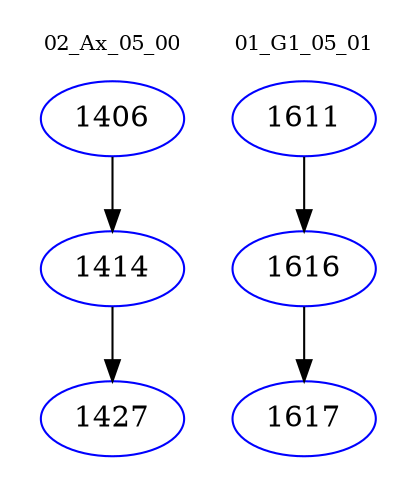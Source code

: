 digraph{
subgraph cluster_0 {
color = white
label = "02_Ax_05_00";
fontsize=10;
T0_1406 [label="1406", color="blue"]
T0_1406 -> T0_1414 [color="black"]
T0_1414 [label="1414", color="blue"]
T0_1414 -> T0_1427 [color="black"]
T0_1427 [label="1427", color="blue"]
}
subgraph cluster_1 {
color = white
label = "01_G1_05_01";
fontsize=10;
T1_1611 [label="1611", color="blue"]
T1_1611 -> T1_1616 [color="black"]
T1_1616 [label="1616", color="blue"]
T1_1616 -> T1_1617 [color="black"]
T1_1617 [label="1617", color="blue"]
}
}
